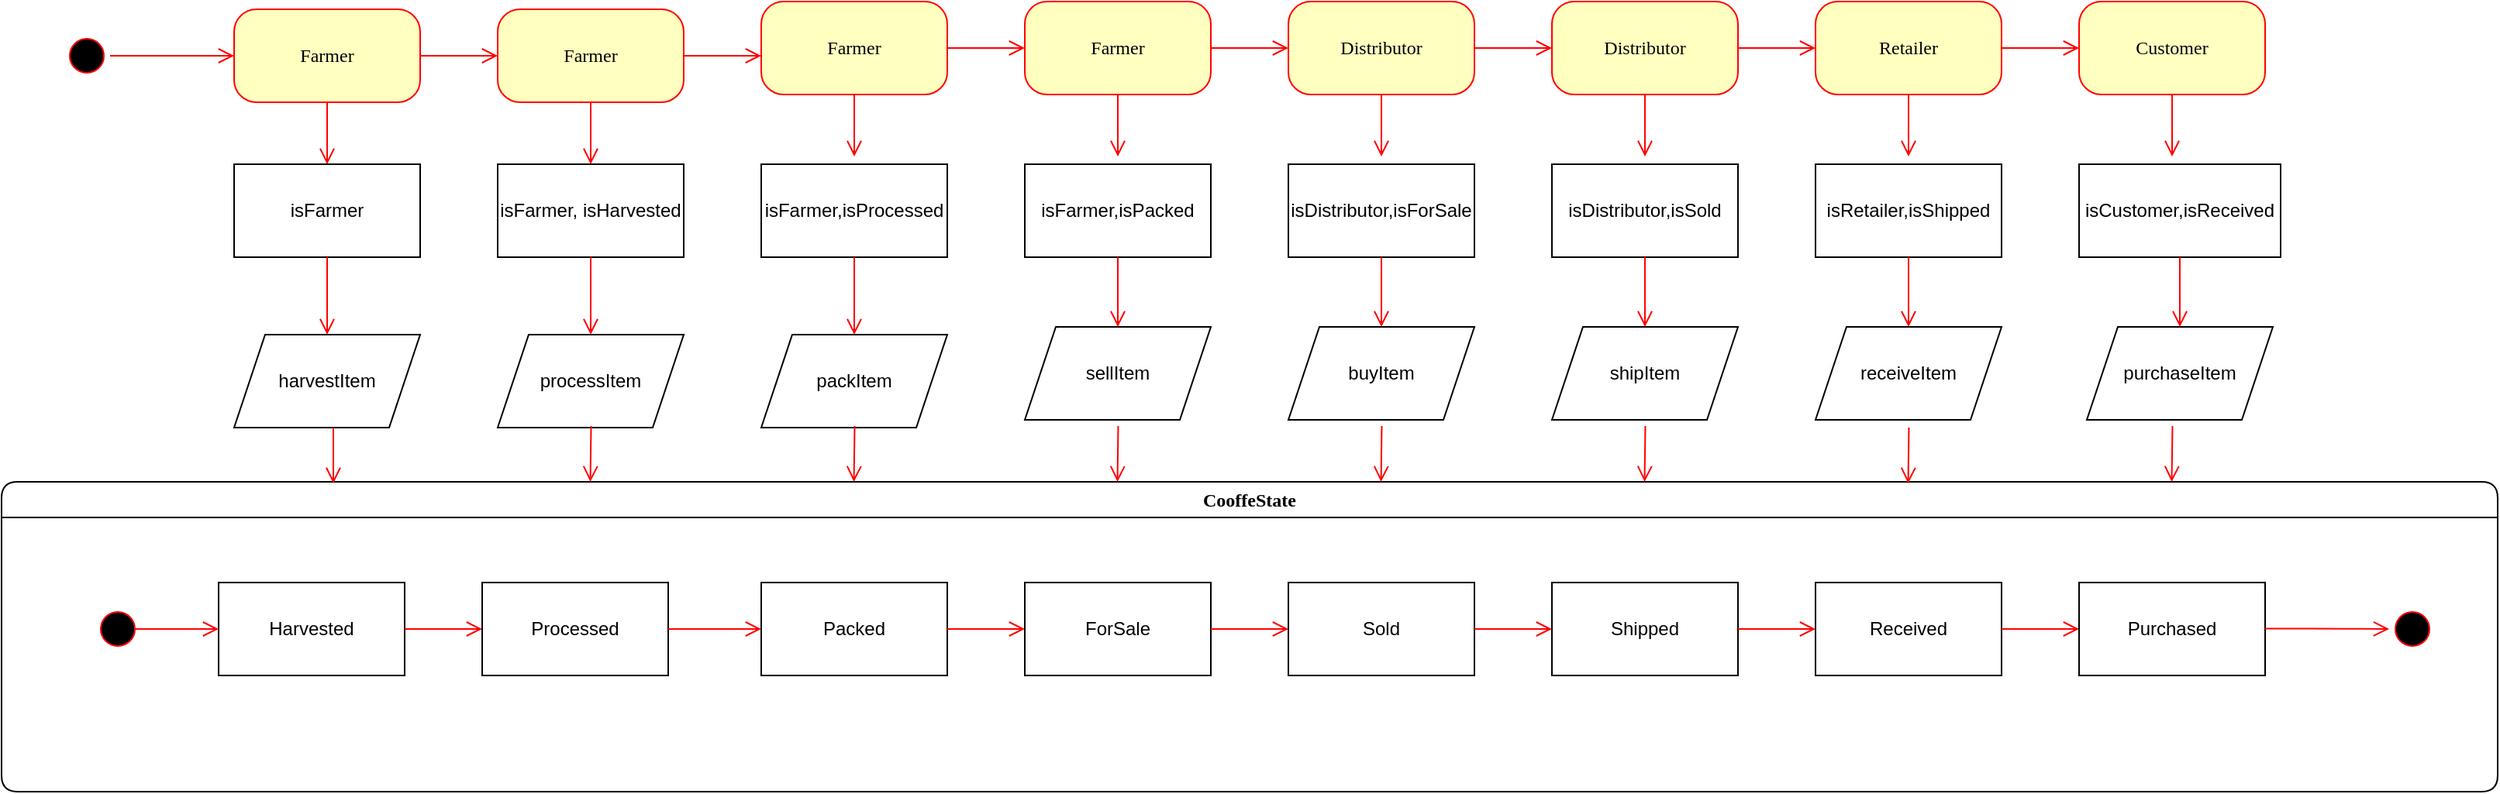 <mxfile>
    <diagram name="Page-1" id="58cdce13-f638-feb5-8d6f-7d28b1aa9fa0">
        <mxGraphModel dx="568" dy="487" grid="1" gridSize="10" guides="1" tooltips="1" connect="1" arrows="1" fold="1" page="1" pageScale="1" pageWidth="1100" pageHeight="850" background="none" math="0" shadow="0">
            <root>
                <mxCell id="0"/>
                <mxCell id="1" parent="0"/>
                <mxCell id="382b91b5511bd0f7-1" value="" style="ellipse;html=1;shape=startState;fillColor=#000000;strokeColor=#ff0000;rounded=1;shadow=0;comic=0;labelBackgroundColor=none;fontFamily=Verdana;fontSize=12;fontColor=#000000;align=center;direction=south;" parent="1" vertex="1">
                    <mxGeometry x="130" y="135" width="30" height="30" as="geometry"/>
                </mxCell>
                <mxCell id="382b91b5511bd0f7-6" value="Farmer" style="rounded=1;whiteSpace=wrap;html=1;arcSize=24;fillColor=#ffffc0;strokeColor=#ff0000;shadow=0;comic=0;labelBackgroundColor=none;fontFamily=Verdana;fontSize=12;fontColor=#000000;align=center;" parent="1" vertex="1">
                    <mxGeometry x="240" y="120" width="120" height="60" as="geometry"/>
                </mxCell>
                <mxCell id="2a3bc250acf0617d-7" value="CooffeState" style="swimlane;whiteSpace=wrap;html=1;rounded=1;shadow=0;comic=0;labelBackgroundColor=none;strokeWidth=1;fontFamily=Verdana;fontSize=12;align=center;" parent="1" vertex="1">
                    <mxGeometry x="90" y="425" width="1610" height="200" as="geometry"/>
                </mxCell>
                <mxCell id="3cde6dad864a17aa-9" style="edgeStyle=elbowEdgeStyle;html=1;labelBackgroundColor=none;endArrow=open;endSize=8;strokeColor=#ff0000;fontFamily=Verdana;fontSize=12;align=left;entryX=0;entryY=0.5;entryDx=0;entryDy=0;" parent="2a3bc250acf0617d-7" target="mvwCeVoLA2SBoxJlmvsC-9" edge="1">
                    <mxGeometry relative="1" as="geometry">
                        <mxPoint x="80" y="95" as="sourcePoint"/>
                        <mxPoint x="150" y="95" as="targetPoint"/>
                    </mxGeometry>
                </mxCell>
                <mxCell id="2a3bc250acf0617d-3" value="" style="ellipse;html=1;shape=startState;fillColor=#000000;strokeColor=#ff0000;rounded=1;shadow=0;comic=0;labelBackgroundColor=none;fontFamily=Verdana;fontSize=12;fontColor=#000000;align=center;direction=south;" parent="2a3bc250acf0617d-7" vertex="1">
                    <mxGeometry x="60" y="80" width="30" height="30" as="geometry"/>
                </mxCell>
                <mxCell id="mvwCeVoLA2SBoxJlmvsC-9" value="Harvested" style="rounded=0;whiteSpace=wrap;html=1;" parent="2a3bc250acf0617d-7" vertex="1">
                    <mxGeometry x="140" y="65" width="120" height="60" as="geometry"/>
                </mxCell>
                <mxCell id="mvwCeVoLA2SBoxJlmvsC-46" style="edgeStyle=elbowEdgeStyle;html=1;labelBackgroundColor=none;endArrow=open;endSize=8;strokeColor=#ff0000;fontFamily=Verdana;fontSize=12;align=left;exitX=1;exitY=0.5;exitDx=0;exitDy=0;" parent="2a3bc250acf0617d-7" source="mvwCeVoLA2SBoxJlmvsC-9" edge="1">
                    <mxGeometry relative="1" as="geometry">
                        <mxPoint x="310" y="99.5" as="sourcePoint"/>
                        <mxPoint x="310" y="95" as="targetPoint"/>
                    </mxGeometry>
                </mxCell>
                <mxCell id="mvwCeVoLA2SBoxJlmvsC-48" value="Processed" style="rounded=0;whiteSpace=wrap;html=1;" parent="2a3bc250acf0617d-7" vertex="1">
                    <mxGeometry x="310" y="65" width="120" height="60" as="geometry"/>
                </mxCell>
                <mxCell id="mvwCeVoLA2SBoxJlmvsC-49" style="edgeStyle=elbowEdgeStyle;html=1;labelBackgroundColor=none;endArrow=open;endSize=8;strokeColor=#ff0000;fontFamily=Verdana;fontSize=12;align=left;exitX=1;exitY=0.5;exitDx=0;exitDy=0;" parent="2a3bc250acf0617d-7" source="mvwCeVoLA2SBoxJlmvsC-48" edge="1">
                    <mxGeometry relative="1" as="geometry">
                        <mxPoint x="400" y="-325.5" as="sourcePoint"/>
                        <mxPoint x="490" y="95" as="targetPoint"/>
                    </mxGeometry>
                </mxCell>
                <mxCell id="mvwCeVoLA2SBoxJlmvsC-50" value="Packed" style="rounded=0;whiteSpace=wrap;html=1;" parent="2a3bc250acf0617d-7" vertex="1">
                    <mxGeometry x="490" y="65" width="120" height="60" as="geometry"/>
                </mxCell>
                <mxCell id="mvwCeVoLA2SBoxJlmvsC-53" style="edgeStyle=elbowEdgeStyle;html=1;labelBackgroundColor=none;endArrow=open;endSize=8;strokeColor=#ff0000;fontFamily=Verdana;fontSize=12;align=left;exitX=1;exitY=0.5;exitDx=0;exitDy=0;" parent="2a3bc250acf0617d-7" edge="1">
                    <mxGeometry relative="1" as="geometry">
                        <mxPoint x="610" y="95" as="sourcePoint"/>
                        <mxPoint x="660" y="95" as="targetPoint"/>
                    </mxGeometry>
                </mxCell>
                <mxCell id="mvwCeVoLA2SBoxJlmvsC-54" value="ForSale" style="rounded=0;whiteSpace=wrap;html=1;" parent="2a3bc250acf0617d-7" vertex="1">
                    <mxGeometry x="660" y="65" width="120" height="60" as="geometry"/>
                </mxCell>
                <mxCell id="mvwCeVoLA2SBoxJlmvsC-70" style="edgeStyle=elbowEdgeStyle;html=1;labelBackgroundColor=none;endArrow=open;endSize=8;strokeColor=#ff0000;fontFamily=Verdana;fontSize=12;align=left;exitX=1;exitY=0.5;exitDx=0;exitDy=0;" parent="2a3bc250acf0617d-7" edge="1">
                    <mxGeometry relative="1" as="geometry">
                        <mxPoint x="780" y="95" as="sourcePoint"/>
                        <mxPoint x="830" y="95" as="targetPoint"/>
                    </mxGeometry>
                </mxCell>
                <mxCell id="mvwCeVoLA2SBoxJlmvsC-71" value="Sold" style="rounded=0;whiteSpace=wrap;html=1;" parent="2a3bc250acf0617d-7" vertex="1">
                    <mxGeometry x="830" y="65" width="120" height="60" as="geometry"/>
                </mxCell>
                <mxCell id="mvwCeVoLA2SBoxJlmvsC-72" style="edgeStyle=elbowEdgeStyle;html=1;labelBackgroundColor=none;endArrow=open;endSize=8;strokeColor=#ff0000;fontFamily=Verdana;fontSize=12;align=left;exitX=1;exitY=0.5;exitDx=0;exitDy=0;" parent="2a3bc250acf0617d-7" edge="1">
                    <mxGeometry relative="1" as="geometry">
                        <mxPoint x="950" y="95" as="sourcePoint"/>
                        <mxPoint x="1000" y="95" as="targetPoint"/>
                    </mxGeometry>
                </mxCell>
                <mxCell id="mvwCeVoLA2SBoxJlmvsC-73" value="Shipped" style="rounded=0;whiteSpace=wrap;html=1;" parent="2a3bc250acf0617d-7" vertex="1">
                    <mxGeometry x="1000" y="65" width="120" height="60" as="geometry"/>
                </mxCell>
                <mxCell id="mvwCeVoLA2SBoxJlmvsC-74" style="edgeStyle=elbowEdgeStyle;html=1;labelBackgroundColor=none;endArrow=open;endSize=8;strokeColor=#ff0000;fontFamily=Verdana;fontSize=12;align=left;exitX=1;exitY=0.5;exitDx=0;exitDy=0;" parent="2a3bc250acf0617d-7" edge="1">
                    <mxGeometry relative="1" as="geometry">
                        <mxPoint x="1120" y="95" as="sourcePoint"/>
                        <mxPoint x="1170" y="95" as="targetPoint"/>
                    </mxGeometry>
                </mxCell>
                <mxCell id="mvwCeVoLA2SBoxJlmvsC-75" value="Received" style="rounded=0;whiteSpace=wrap;html=1;" parent="2a3bc250acf0617d-7" vertex="1">
                    <mxGeometry x="1170" y="65" width="120" height="60" as="geometry"/>
                </mxCell>
                <mxCell id="mvwCeVoLA2SBoxJlmvsC-76" style="edgeStyle=elbowEdgeStyle;html=1;labelBackgroundColor=none;endArrow=open;endSize=8;strokeColor=#ff0000;fontFamily=Verdana;fontSize=12;align=left;exitX=1;exitY=0.5;exitDx=0;exitDy=0;" parent="2a3bc250acf0617d-7" edge="1">
                    <mxGeometry relative="1" as="geometry">
                        <mxPoint x="1290" y="95" as="sourcePoint"/>
                        <mxPoint x="1340" y="95" as="targetPoint"/>
                    </mxGeometry>
                </mxCell>
                <mxCell id="mvwCeVoLA2SBoxJlmvsC-77" value="Purchased" style="rounded=0;whiteSpace=wrap;html=1;" parent="2a3bc250acf0617d-7" vertex="1">
                    <mxGeometry x="1340" y="65" width="120" height="60" as="geometry"/>
                </mxCell>
                <mxCell id="mvwCeVoLA2SBoxJlmvsC-78" value="" style="ellipse;html=1;shape=startState;fillColor=#000000;strokeColor=#ff0000;rounded=1;shadow=0;comic=0;labelBackgroundColor=none;fontFamily=Verdana;fontSize=12;fontColor=#000000;align=center;direction=south;" parent="2a3bc250acf0617d-7" vertex="1">
                    <mxGeometry x="1540" y="80" width="30" height="30" as="geometry"/>
                </mxCell>
                <mxCell id="mvwCeVoLA2SBoxJlmvsC-79" style="edgeStyle=elbowEdgeStyle;html=1;labelBackgroundColor=none;endArrow=open;endSize=8;strokeColor=#ff0000;fontFamily=Verdana;fontSize=12;align=left;" parent="2a3bc250acf0617d-7" edge="1">
                    <mxGeometry relative="1" as="geometry">
                        <mxPoint x="1460" y="94.76" as="sourcePoint"/>
                        <mxPoint x="1540" y="95" as="targetPoint"/>
                    </mxGeometry>
                </mxCell>
                <mxCell id="2a3bc250acf0617d-9" style="edgeStyle=orthogonalEdgeStyle;html=1;labelBackgroundColor=none;endArrow=open;endSize=8;strokeColor=#ff0000;fontFamily=Verdana;fontSize=12;align=left;" parent="1" source="382b91b5511bd0f7-1" target="382b91b5511bd0f7-6" edge="1">
                    <mxGeometry relative="1" as="geometry"/>
                </mxCell>
                <mxCell id="mvwCeVoLA2SBoxJlmvsC-1" style="edgeStyle=orthogonalEdgeStyle;html=1;labelBackgroundColor=none;endArrow=open;endSize=8;strokeColor=#ff0000;fontFamily=Verdana;fontSize=12;align=left;exitX=1;exitY=0.5;exitDx=0;exitDy=0;entryX=0;entryY=0.5;entryDx=0;entryDy=0;" parent="1" source="382b91b5511bd0f7-6" edge="1">
                    <mxGeometry relative="1" as="geometry">
                        <mxPoint x="170" y="160" as="sourcePoint"/>
                        <mxPoint x="410" y="150" as="targetPoint"/>
                    </mxGeometry>
                </mxCell>
                <mxCell id="mvwCeVoLA2SBoxJlmvsC-2" style="edgeStyle=orthogonalEdgeStyle;html=1;exitX=0.5;exitY=1;labelBackgroundColor=none;endArrow=open;endSize=8;strokeColor=#ff0000;fontFamily=Verdana;fontSize=12;align=left;exitDx=0;exitDy=0;" parent="1" source="382b91b5511bd0f7-6" edge="1">
                    <mxGeometry relative="1" as="geometry">
                        <mxPoint x="280" y="320" as="sourcePoint"/>
                        <mxPoint x="300" y="220" as="targetPoint"/>
                    </mxGeometry>
                </mxCell>
                <mxCell id="mvwCeVoLA2SBoxJlmvsC-3" value="isFarmer" style="rounded=0;whiteSpace=wrap;html=1;" parent="1" vertex="1">
                    <mxGeometry x="240" y="220" width="120" height="60" as="geometry"/>
                </mxCell>
                <mxCell id="mvwCeVoLA2SBoxJlmvsC-7" value="harvestItem" style="shape=parallelogram;perimeter=parallelogramPerimeter;whiteSpace=wrap;html=1;fixedSize=1;" parent="1" vertex="1">
                    <mxGeometry x="240" y="330" width="120" height="60" as="geometry"/>
                </mxCell>
                <mxCell id="mvwCeVoLA2SBoxJlmvsC-8" style="edgeStyle=orthogonalEdgeStyle;html=1;exitX=0.5;exitY=1;labelBackgroundColor=none;endArrow=open;endSize=8;strokeColor=#ff0000;fontFamily=Verdana;fontSize=12;align=left;exitDx=0;exitDy=0;" parent="1" source="mvwCeVoLA2SBoxJlmvsC-3" edge="1">
                    <mxGeometry relative="1" as="geometry">
                        <mxPoint x="310" y="190.0" as="sourcePoint"/>
                        <mxPoint x="300" y="330" as="targetPoint"/>
                    </mxGeometry>
                </mxCell>
                <mxCell id="mvwCeVoLA2SBoxJlmvsC-10" value="Farmer" style="rounded=1;whiteSpace=wrap;html=1;arcSize=24;fillColor=#ffffc0;strokeColor=#ff0000;shadow=0;comic=0;labelBackgroundColor=none;fontFamily=Verdana;fontSize=12;fontColor=#000000;align=center;" parent="1" vertex="1">
                    <mxGeometry x="410" y="120" width="120" height="60" as="geometry"/>
                </mxCell>
                <mxCell id="mvwCeVoLA2SBoxJlmvsC-11" style="edgeStyle=orthogonalEdgeStyle;html=1;labelBackgroundColor=none;endArrow=open;endSize=8;strokeColor=#ff0000;fontFamily=Verdana;fontSize=12;align=left;exitX=1;exitY=0.5;exitDx=0;exitDy=0;entryX=0;entryY=0.5;entryDx=0;entryDy=0;" parent="1" source="mvwCeVoLA2SBoxJlmvsC-10" edge="1">
                    <mxGeometry relative="1" as="geometry">
                        <mxPoint x="340" y="160" as="sourcePoint"/>
                        <mxPoint x="580" y="150" as="targetPoint"/>
                    </mxGeometry>
                </mxCell>
                <mxCell id="mvwCeVoLA2SBoxJlmvsC-12" style="edgeStyle=orthogonalEdgeStyle;html=1;exitX=0.5;exitY=1;labelBackgroundColor=none;endArrow=open;endSize=8;strokeColor=#ff0000;fontFamily=Verdana;fontSize=12;align=left;exitDx=0;exitDy=0;" parent="1" source="mvwCeVoLA2SBoxJlmvsC-10" edge="1">
                    <mxGeometry relative="1" as="geometry">
                        <mxPoint x="450" y="320" as="sourcePoint"/>
                        <mxPoint x="470" y="220" as="targetPoint"/>
                    </mxGeometry>
                </mxCell>
                <mxCell id="mvwCeVoLA2SBoxJlmvsC-13" value="isFarmer, isHarvested" style="rounded=0;whiteSpace=wrap;html=1;" parent="1" vertex="1">
                    <mxGeometry x="410" y="220" width="120" height="60" as="geometry"/>
                </mxCell>
                <mxCell id="mvwCeVoLA2SBoxJlmvsC-14" value="processItem" style="shape=parallelogram;perimeter=parallelogramPerimeter;whiteSpace=wrap;html=1;fixedSize=1;" parent="1" vertex="1">
                    <mxGeometry x="410" y="330" width="120" height="60" as="geometry"/>
                </mxCell>
                <mxCell id="mvwCeVoLA2SBoxJlmvsC-15" style="edgeStyle=orthogonalEdgeStyle;html=1;exitX=0.5;exitY=1;labelBackgroundColor=none;endArrow=open;endSize=8;strokeColor=#ff0000;fontFamily=Verdana;fontSize=12;align=left;exitDx=0;exitDy=0;" parent="1" source="mvwCeVoLA2SBoxJlmvsC-13" edge="1">
                    <mxGeometry relative="1" as="geometry">
                        <mxPoint x="480" y="190.0" as="sourcePoint"/>
                        <mxPoint x="470" y="330" as="targetPoint"/>
                    </mxGeometry>
                </mxCell>
                <mxCell id="mvwCeVoLA2SBoxJlmvsC-16" value="Farmer" style="rounded=1;whiteSpace=wrap;html=1;arcSize=24;fillColor=#ffffc0;strokeColor=#ff0000;shadow=0;comic=0;labelBackgroundColor=none;fontFamily=Verdana;fontSize=12;fontColor=#000000;align=center;" parent="1" vertex="1">
                    <mxGeometry x="580" y="115" width="120" height="60" as="geometry"/>
                </mxCell>
                <mxCell id="mvwCeVoLA2SBoxJlmvsC-17" style="edgeStyle=orthogonalEdgeStyle;html=1;labelBackgroundColor=none;endArrow=open;endSize=8;strokeColor=#ff0000;fontFamily=Verdana;fontSize=12;align=left;exitX=1;exitY=0.5;exitDx=0;exitDy=0;entryX=0;entryY=0.5;entryDx=0;entryDy=0;" parent="1" source="mvwCeVoLA2SBoxJlmvsC-16" edge="1">
                    <mxGeometry relative="1" as="geometry">
                        <mxPoint x="510" y="155" as="sourcePoint"/>
                        <mxPoint x="750" y="145" as="targetPoint"/>
                    </mxGeometry>
                </mxCell>
                <mxCell id="mvwCeVoLA2SBoxJlmvsC-18" style="edgeStyle=orthogonalEdgeStyle;html=1;exitX=0.5;exitY=1;labelBackgroundColor=none;endArrow=open;endSize=8;strokeColor=#ff0000;fontFamily=Verdana;fontSize=12;align=left;exitDx=0;exitDy=0;" parent="1" source="mvwCeVoLA2SBoxJlmvsC-16" edge="1">
                    <mxGeometry relative="1" as="geometry">
                        <mxPoint x="620" y="315" as="sourcePoint"/>
                        <mxPoint x="640" y="215" as="targetPoint"/>
                    </mxGeometry>
                </mxCell>
                <mxCell id="mvwCeVoLA2SBoxJlmvsC-19" value="isFarmer,isProcessed" style="rounded=0;whiteSpace=wrap;html=1;" parent="1" vertex="1">
                    <mxGeometry x="580" y="220" width="120" height="60" as="geometry"/>
                </mxCell>
                <mxCell id="mvwCeVoLA2SBoxJlmvsC-20" value="packItem" style="shape=parallelogram;perimeter=parallelogramPerimeter;whiteSpace=wrap;html=1;fixedSize=1;" parent="1" vertex="1">
                    <mxGeometry x="580" y="330" width="120" height="60" as="geometry"/>
                </mxCell>
                <mxCell id="mvwCeVoLA2SBoxJlmvsC-21" style="edgeStyle=orthogonalEdgeStyle;html=1;exitX=0.5;exitY=1;labelBackgroundColor=none;endArrow=open;endSize=8;strokeColor=#ff0000;fontFamily=Verdana;fontSize=12;align=left;exitDx=0;exitDy=0;" parent="1" source="mvwCeVoLA2SBoxJlmvsC-19" target="mvwCeVoLA2SBoxJlmvsC-20" edge="1">
                    <mxGeometry relative="1" as="geometry">
                        <mxPoint x="650" y="185.0" as="sourcePoint"/>
                        <mxPoint x="640" y="325" as="targetPoint"/>
                    </mxGeometry>
                </mxCell>
                <mxCell id="mvwCeVoLA2SBoxJlmvsC-22" value="Farmer" style="rounded=1;whiteSpace=wrap;html=1;arcSize=24;fillColor=#ffffc0;strokeColor=#ff0000;shadow=0;comic=0;labelBackgroundColor=none;fontFamily=Verdana;fontSize=12;fontColor=#000000;align=center;" parent="1" vertex="1">
                    <mxGeometry x="750" y="115" width="120" height="60" as="geometry"/>
                </mxCell>
                <mxCell id="mvwCeVoLA2SBoxJlmvsC-23" style="edgeStyle=orthogonalEdgeStyle;html=1;labelBackgroundColor=none;endArrow=open;endSize=8;strokeColor=#ff0000;fontFamily=Verdana;fontSize=12;align=left;exitX=1;exitY=0.5;exitDx=0;exitDy=0;entryX=0;entryY=0.5;entryDx=0;entryDy=0;" parent="1" source="mvwCeVoLA2SBoxJlmvsC-22" edge="1">
                    <mxGeometry relative="1" as="geometry">
                        <mxPoint x="680" y="155" as="sourcePoint"/>
                        <mxPoint x="920" y="145" as="targetPoint"/>
                    </mxGeometry>
                </mxCell>
                <mxCell id="mvwCeVoLA2SBoxJlmvsC-24" style="edgeStyle=orthogonalEdgeStyle;html=1;exitX=0.5;exitY=1;labelBackgroundColor=none;endArrow=open;endSize=8;strokeColor=#ff0000;fontFamily=Verdana;fontSize=12;align=left;exitDx=0;exitDy=0;" parent="1" source="mvwCeVoLA2SBoxJlmvsC-22" edge="1">
                    <mxGeometry relative="1" as="geometry">
                        <mxPoint x="790" y="315" as="sourcePoint"/>
                        <mxPoint x="810" y="215" as="targetPoint"/>
                    </mxGeometry>
                </mxCell>
                <mxCell id="mvwCeVoLA2SBoxJlmvsC-25" value="isFarmer,isPacked" style="rounded=0;whiteSpace=wrap;html=1;" parent="1" vertex="1">
                    <mxGeometry x="750" y="220" width="120" height="60" as="geometry"/>
                </mxCell>
                <mxCell id="mvwCeVoLA2SBoxJlmvsC-26" value="sellItem" style="shape=parallelogram;perimeter=parallelogramPerimeter;whiteSpace=wrap;html=1;fixedSize=1;" parent="1" vertex="1">
                    <mxGeometry x="750" y="325" width="120" height="60" as="geometry"/>
                </mxCell>
                <mxCell id="mvwCeVoLA2SBoxJlmvsC-27" style="edgeStyle=orthogonalEdgeStyle;html=1;exitX=0.5;exitY=1;labelBackgroundColor=none;endArrow=open;endSize=8;strokeColor=#ff0000;fontFamily=Verdana;fontSize=12;align=left;exitDx=0;exitDy=0;" parent="1" source="mvwCeVoLA2SBoxJlmvsC-25" edge="1">
                    <mxGeometry relative="1" as="geometry">
                        <mxPoint x="820" y="185.0" as="sourcePoint"/>
                        <mxPoint x="810" y="325" as="targetPoint"/>
                    </mxGeometry>
                </mxCell>
                <mxCell id="mvwCeVoLA2SBoxJlmvsC-28" value="Distributor" style="rounded=1;whiteSpace=wrap;html=1;arcSize=24;fillColor=#ffffc0;strokeColor=#ff0000;shadow=0;comic=0;labelBackgroundColor=none;fontFamily=Verdana;fontSize=12;fontColor=#000000;align=center;" parent="1" vertex="1">
                    <mxGeometry x="920" y="115" width="120" height="60" as="geometry"/>
                </mxCell>
                <mxCell id="mvwCeVoLA2SBoxJlmvsC-29" style="edgeStyle=orthogonalEdgeStyle;html=1;labelBackgroundColor=none;endArrow=open;endSize=8;strokeColor=#ff0000;fontFamily=Verdana;fontSize=12;align=left;exitX=1;exitY=0.5;exitDx=0;exitDy=0;entryX=0;entryY=0.5;entryDx=0;entryDy=0;" parent="1" source="mvwCeVoLA2SBoxJlmvsC-28" edge="1">
                    <mxGeometry relative="1" as="geometry">
                        <mxPoint x="850" y="155" as="sourcePoint"/>
                        <mxPoint x="1090" y="145" as="targetPoint"/>
                    </mxGeometry>
                </mxCell>
                <mxCell id="mvwCeVoLA2SBoxJlmvsC-30" style="edgeStyle=orthogonalEdgeStyle;html=1;exitX=0.5;exitY=1;labelBackgroundColor=none;endArrow=open;endSize=8;strokeColor=#ff0000;fontFamily=Verdana;fontSize=12;align=left;exitDx=0;exitDy=0;" parent="1" source="mvwCeVoLA2SBoxJlmvsC-28" edge="1">
                    <mxGeometry relative="1" as="geometry">
                        <mxPoint x="960" y="315" as="sourcePoint"/>
                        <mxPoint x="980" y="215" as="targetPoint"/>
                    </mxGeometry>
                </mxCell>
                <mxCell id="mvwCeVoLA2SBoxJlmvsC-31" value="isDistributor,isForSale" style="rounded=0;whiteSpace=wrap;html=1;" parent="1" vertex="1">
                    <mxGeometry x="920" y="220" width="120" height="60" as="geometry"/>
                </mxCell>
                <mxCell id="mvwCeVoLA2SBoxJlmvsC-32" value="buyItem" style="shape=parallelogram;perimeter=parallelogramPerimeter;whiteSpace=wrap;html=1;fixedSize=1;" parent="1" vertex="1">
                    <mxGeometry x="920" y="325" width="120" height="60" as="geometry"/>
                </mxCell>
                <mxCell id="mvwCeVoLA2SBoxJlmvsC-33" style="edgeStyle=orthogonalEdgeStyle;html=1;exitX=0.5;exitY=1;labelBackgroundColor=none;endArrow=open;endSize=8;strokeColor=#ff0000;fontFamily=Verdana;fontSize=12;align=left;exitDx=0;exitDy=0;" parent="1" source="mvwCeVoLA2SBoxJlmvsC-31" edge="1">
                    <mxGeometry relative="1" as="geometry">
                        <mxPoint x="990" y="185.0" as="sourcePoint"/>
                        <mxPoint x="980" y="325" as="targetPoint"/>
                    </mxGeometry>
                </mxCell>
                <mxCell id="mvwCeVoLA2SBoxJlmvsC-34" value="Distributor" style="rounded=1;whiteSpace=wrap;html=1;arcSize=24;fillColor=#ffffc0;strokeColor=#ff0000;shadow=0;comic=0;labelBackgroundColor=none;fontFamily=Verdana;fontSize=12;fontColor=#000000;align=center;" parent="1" vertex="1">
                    <mxGeometry x="1090" y="115" width="120" height="60" as="geometry"/>
                </mxCell>
                <mxCell id="mvwCeVoLA2SBoxJlmvsC-35" style="edgeStyle=orthogonalEdgeStyle;html=1;labelBackgroundColor=none;endArrow=open;endSize=8;strokeColor=#ff0000;fontFamily=Verdana;fontSize=12;align=left;exitX=1;exitY=0.5;exitDx=0;exitDy=0;entryX=0;entryY=0.5;entryDx=0;entryDy=0;" parent="1" source="mvwCeVoLA2SBoxJlmvsC-34" edge="1">
                    <mxGeometry relative="1" as="geometry">
                        <mxPoint x="1020" y="155" as="sourcePoint"/>
                        <mxPoint x="1260" y="145" as="targetPoint"/>
                    </mxGeometry>
                </mxCell>
                <mxCell id="mvwCeVoLA2SBoxJlmvsC-36" style="edgeStyle=orthogonalEdgeStyle;html=1;exitX=0.5;exitY=1;labelBackgroundColor=none;endArrow=open;endSize=8;strokeColor=#ff0000;fontFamily=Verdana;fontSize=12;align=left;exitDx=0;exitDy=0;" parent="1" source="mvwCeVoLA2SBoxJlmvsC-34" edge="1">
                    <mxGeometry relative="1" as="geometry">
                        <mxPoint x="1130" y="315" as="sourcePoint"/>
                        <mxPoint x="1150" y="215" as="targetPoint"/>
                    </mxGeometry>
                </mxCell>
                <mxCell id="mvwCeVoLA2SBoxJlmvsC-37" value="isDistributor,isSold" style="rounded=0;whiteSpace=wrap;html=1;" parent="1" vertex="1">
                    <mxGeometry x="1090" y="220" width="120" height="60" as="geometry"/>
                </mxCell>
                <mxCell id="mvwCeVoLA2SBoxJlmvsC-38" value="shipItem" style="shape=parallelogram;perimeter=parallelogramPerimeter;whiteSpace=wrap;html=1;fixedSize=1;" parent="1" vertex="1">
                    <mxGeometry x="1090" y="325" width="120" height="60" as="geometry"/>
                </mxCell>
                <mxCell id="mvwCeVoLA2SBoxJlmvsC-39" style="edgeStyle=orthogonalEdgeStyle;html=1;exitX=0.5;exitY=1;labelBackgroundColor=none;endArrow=open;endSize=8;strokeColor=#ff0000;fontFamily=Verdana;fontSize=12;align=left;exitDx=0;exitDy=0;" parent="1" source="mvwCeVoLA2SBoxJlmvsC-37" edge="1">
                    <mxGeometry relative="1" as="geometry">
                        <mxPoint x="1160" y="185.0" as="sourcePoint"/>
                        <mxPoint x="1150" y="325" as="targetPoint"/>
                    </mxGeometry>
                </mxCell>
                <mxCell id="mvwCeVoLA2SBoxJlmvsC-40" value="Retailer" style="rounded=1;whiteSpace=wrap;html=1;arcSize=24;fillColor=#ffffc0;strokeColor=#ff0000;shadow=0;comic=0;labelBackgroundColor=none;fontFamily=Verdana;fontSize=12;fontColor=#000000;align=center;" parent="1" vertex="1">
                    <mxGeometry x="1260" y="115" width="120" height="60" as="geometry"/>
                </mxCell>
                <mxCell id="mvwCeVoLA2SBoxJlmvsC-41" style="edgeStyle=orthogonalEdgeStyle;html=1;labelBackgroundColor=none;endArrow=open;endSize=8;strokeColor=#ff0000;fontFamily=Verdana;fontSize=12;align=left;exitX=1;exitY=0.5;exitDx=0;exitDy=0;entryX=0;entryY=0.5;entryDx=0;entryDy=0;" parent="1" source="mvwCeVoLA2SBoxJlmvsC-40" edge="1">
                    <mxGeometry relative="1" as="geometry">
                        <mxPoint x="1190" y="155" as="sourcePoint"/>
                        <mxPoint x="1430" y="145" as="targetPoint"/>
                    </mxGeometry>
                </mxCell>
                <mxCell id="mvwCeVoLA2SBoxJlmvsC-42" style="edgeStyle=orthogonalEdgeStyle;html=1;exitX=0.5;exitY=1;labelBackgroundColor=none;endArrow=open;endSize=8;strokeColor=#ff0000;fontFamily=Verdana;fontSize=12;align=left;exitDx=0;exitDy=0;" parent="1" source="mvwCeVoLA2SBoxJlmvsC-40" edge="1">
                    <mxGeometry relative="1" as="geometry">
                        <mxPoint x="1300" y="315" as="sourcePoint"/>
                        <mxPoint x="1320" y="215" as="targetPoint"/>
                    </mxGeometry>
                </mxCell>
                <mxCell id="mvwCeVoLA2SBoxJlmvsC-43" value="isRetailer,isShipped" style="rounded=0;whiteSpace=wrap;html=1;" parent="1" vertex="1">
                    <mxGeometry x="1260" y="220" width="120" height="60" as="geometry"/>
                </mxCell>
                <mxCell id="mvwCeVoLA2SBoxJlmvsC-44" value="receiveItem" style="shape=parallelogram;perimeter=parallelogramPerimeter;whiteSpace=wrap;html=1;fixedSize=1;" parent="1" vertex="1">
                    <mxGeometry x="1260" y="325" width="120" height="60" as="geometry"/>
                </mxCell>
                <mxCell id="mvwCeVoLA2SBoxJlmvsC-45" style="edgeStyle=orthogonalEdgeStyle;html=1;exitX=0.5;exitY=1;labelBackgroundColor=none;endArrow=open;endSize=8;strokeColor=#ff0000;fontFamily=Verdana;fontSize=12;align=left;exitDx=0;exitDy=0;" parent="1" source="mvwCeVoLA2SBoxJlmvsC-43" edge="1">
                    <mxGeometry relative="1" as="geometry">
                        <mxPoint x="1330" y="185.0" as="sourcePoint"/>
                        <mxPoint x="1320" y="325" as="targetPoint"/>
                    </mxGeometry>
                </mxCell>
                <mxCell id="mvwCeVoLA2SBoxJlmvsC-57" style="edgeStyle=orthogonalEdgeStyle;html=1;labelBackgroundColor=none;endArrow=open;endSize=8;strokeColor=#ff0000;fontFamily=Verdana;fontSize=12;align=left;" parent="1" edge="1">
                    <mxGeometry relative="1" as="geometry">
                        <mxPoint x="304" y="390" as="sourcePoint"/>
                        <mxPoint x="304" y="426" as="targetPoint"/>
                        <Array as="points">
                            <mxPoint x="304" y="408"/>
                            <mxPoint x="304" y="408"/>
                        </Array>
                    </mxGeometry>
                </mxCell>
                <mxCell id="mvwCeVoLA2SBoxJlmvsC-58" style="edgeStyle=orthogonalEdgeStyle;html=1;labelBackgroundColor=none;endArrow=open;endSize=8;strokeColor=#ff0000;fontFamily=Verdana;fontSize=12;align=left;entryX=0.157;entryY=0.005;entryDx=0;entryDy=0;entryPerimeter=0;" parent="1" edge="1">
                    <mxGeometry relative="1" as="geometry">
                        <mxPoint x="470.25" y="389" as="sourcePoint"/>
                        <mxPoint x="469.77" y="425" as="targetPoint"/>
                        <Array as="points">
                            <mxPoint x="470.25" y="389"/>
                        </Array>
                    </mxGeometry>
                </mxCell>
                <mxCell id="mvwCeVoLA2SBoxJlmvsC-59" style="edgeStyle=orthogonalEdgeStyle;html=1;labelBackgroundColor=none;endArrow=open;endSize=8;strokeColor=#ff0000;fontFamily=Verdana;fontSize=12;align=left;entryX=0.157;entryY=0.005;entryDx=0;entryDy=0;entryPerimeter=0;" parent="1" edge="1">
                    <mxGeometry relative="1" as="geometry">
                        <mxPoint x="640.25" y="389" as="sourcePoint"/>
                        <mxPoint x="639.77" y="425" as="targetPoint"/>
                        <Array as="points">
                            <mxPoint x="640.25" y="389"/>
                        </Array>
                    </mxGeometry>
                </mxCell>
                <mxCell id="mvwCeVoLA2SBoxJlmvsC-60" style="edgeStyle=orthogonalEdgeStyle;html=1;labelBackgroundColor=none;endArrow=open;endSize=8;strokeColor=#ff0000;fontFamily=Verdana;fontSize=12;align=left;entryX=0.157;entryY=0.005;entryDx=0;entryDy=0;entryPerimeter=0;" parent="1" edge="1">
                    <mxGeometry relative="1" as="geometry">
                        <mxPoint x="810.24" y="389" as="sourcePoint"/>
                        <mxPoint x="809.76" y="425" as="targetPoint"/>
                        <Array as="points">
                            <mxPoint x="810.24" y="389"/>
                        </Array>
                    </mxGeometry>
                </mxCell>
                <mxCell id="mvwCeVoLA2SBoxJlmvsC-61" style="edgeStyle=orthogonalEdgeStyle;html=1;labelBackgroundColor=none;endArrow=open;endSize=8;strokeColor=#ff0000;fontFamily=Verdana;fontSize=12;align=left;entryX=0.157;entryY=0.005;entryDx=0;entryDy=0;entryPerimeter=0;" parent="1" edge="1">
                    <mxGeometry relative="1" as="geometry">
                        <mxPoint x="980.24" y="389" as="sourcePoint"/>
                        <mxPoint x="979.76" y="425" as="targetPoint"/>
                        <Array as="points">
                            <mxPoint x="980.24" y="389"/>
                        </Array>
                    </mxGeometry>
                </mxCell>
                <mxCell id="mvwCeVoLA2SBoxJlmvsC-63" value="Customer" style="rounded=1;whiteSpace=wrap;html=1;arcSize=24;fillColor=#ffffc0;strokeColor=#ff0000;shadow=0;comic=0;labelBackgroundColor=none;fontFamily=Verdana;fontSize=12;fontColor=#000000;align=center;" parent="1" vertex="1">
                    <mxGeometry x="1430" y="115" width="120" height="60" as="geometry"/>
                </mxCell>
                <mxCell id="mvwCeVoLA2SBoxJlmvsC-64" style="edgeStyle=orthogonalEdgeStyle;html=1;exitX=0.5;exitY=1;labelBackgroundColor=none;endArrow=open;endSize=8;strokeColor=#ff0000;fontFamily=Verdana;fontSize=12;align=left;exitDx=0;exitDy=0;" parent="1" source="mvwCeVoLA2SBoxJlmvsC-63" edge="1">
                    <mxGeometry relative="1" as="geometry">
                        <mxPoint x="1470" y="315" as="sourcePoint"/>
                        <mxPoint x="1490" y="215" as="targetPoint"/>
                    </mxGeometry>
                </mxCell>
                <mxCell id="mvwCeVoLA2SBoxJlmvsC-65" value="isCustomer,isReceived" style="rounded=0;whiteSpace=wrap;html=1;" parent="1" vertex="1">
                    <mxGeometry x="1430" y="220" width="130" height="60" as="geometry"/>
                </mxCell>
                <mxCell id="mvwCeVoLA2SBoxJlmvsC-66" value="purchaseItem" style="shape=parallelogram;perimeter=parallelogramPerimeter;whiteSpace=wrap;html=1;fixedSize=1;" parent="1" vertex="1">
                    <mxGeometry x="1435" y="325" width="120" height="60" as="geometry"/>
                </mxCell>
                <mxCell id="mvwCeVoLA2SBoxJlmvsC-67" style="edgeStyle=orthogonalEdgeStyle;html=1;exitX=0.5;exitY=1;labelBackgroundColor=none;endArrow=open;endSize=8;strokeColor=#ff0000;fontFamily=Verdana;fontSize=12;align=left;exitDx=0;exitDy=0;entryX=0.5;entryY=0;entryDx=0;entryDy=0;" parent="1" source="mvwCeVoLA2SBoxJlmvsC-65" target="mvwCeVoLA2SBoxJlmvsC-66" edge="1">
                    <mxGeometry relative="1" as="geometry">
                        <mxPoint x="1500" y="185.0" as="sourcePoint"/>
                        <mxPoint x="1490" y="325" as="targetPoint"/>
                    </mxGeometry>
                </mxCell>
                <mxCell id="mvwCeVoLA2SBoxJlmvsC-81" style="edgeStyle=orthogonalEdgeStyle;html=1;labelBackgroundColor=none;endArrow=open;endSize=8;strokeColor=#ff0000;fontFamily=Verdana;fontSize=12;align=left;entryX=0.157;entryY=0.005;entryDx=0;entryDy=0;entryPerimeter=0;" parent="1" edge="1">
                    <mxGeometry relative="1" as="geometry">
                        <mxPoint x="1150.24" y="389" as="sourcePoint"/>
                        <mxPoint x="1149.76" y="425" as="targetPoint"/>
                        <Array as="points">
                            <mxPoint x="1150.24" y="389"/>
                        </Array>
                    </mxGeometry>
                </mxCell>
                <mxCell id="mvwCeVoLA2SBoxJlmvsC-82" style="edgeStyle=orthogonalEdgeStyle;html=1;labelBackgroundColor=none;endArrow=open;endSize=8;strokeColor=#ff0000;fontFamily=Verdana;fontSize=12;align=left;entryX=0.157;entryY=0.005;entryDx=0;entryDy=0;entryPerimeter=0;" parent="1" edge="1">
                    <mxGeometry relative="1" as="geometry">
                        <mxPoint x="1320.24" y="390" as="sourcePoint"/>
                        <mxPoint x="1319.76" y="426" as="targetPoint"/>
                        <Array as="points">
                            <mxPoint x="1320.24" y="390"/>
                        </Array>
                    </mxGeometry>
                </mxCell>
                <mxCell id="mvwCeVoLA2SBoxJlmvsC-83" style="edgeStyle=orthogonalEdgeStyle;html=1;labelBackgroundColor=none;endArrow=open;endSize=8;strokeColor=#ff0000;fontFamily=Verdana;fontSize=12;align=left;entryX=0.157;entryY=0.005;entryDx=0;entryDy=0;entryPerimeter=0;" parent="1" edge="1">
                    <mxGeometry relative="1" as="geometry">
                        <mxPoint x="1490.24" y="389" as="sourcePoint"/>
                        <mxPoint x="1489.76" y="425" as="targetPoint"/>
                        <Array as="points">
                            <mxPoint x="1490.24" y="389"/>
                        </Array>
                    </mxGeometry>
                </mxCell>
            </root>
        </mxGraphModel>
    </diagram>
</mxfile>